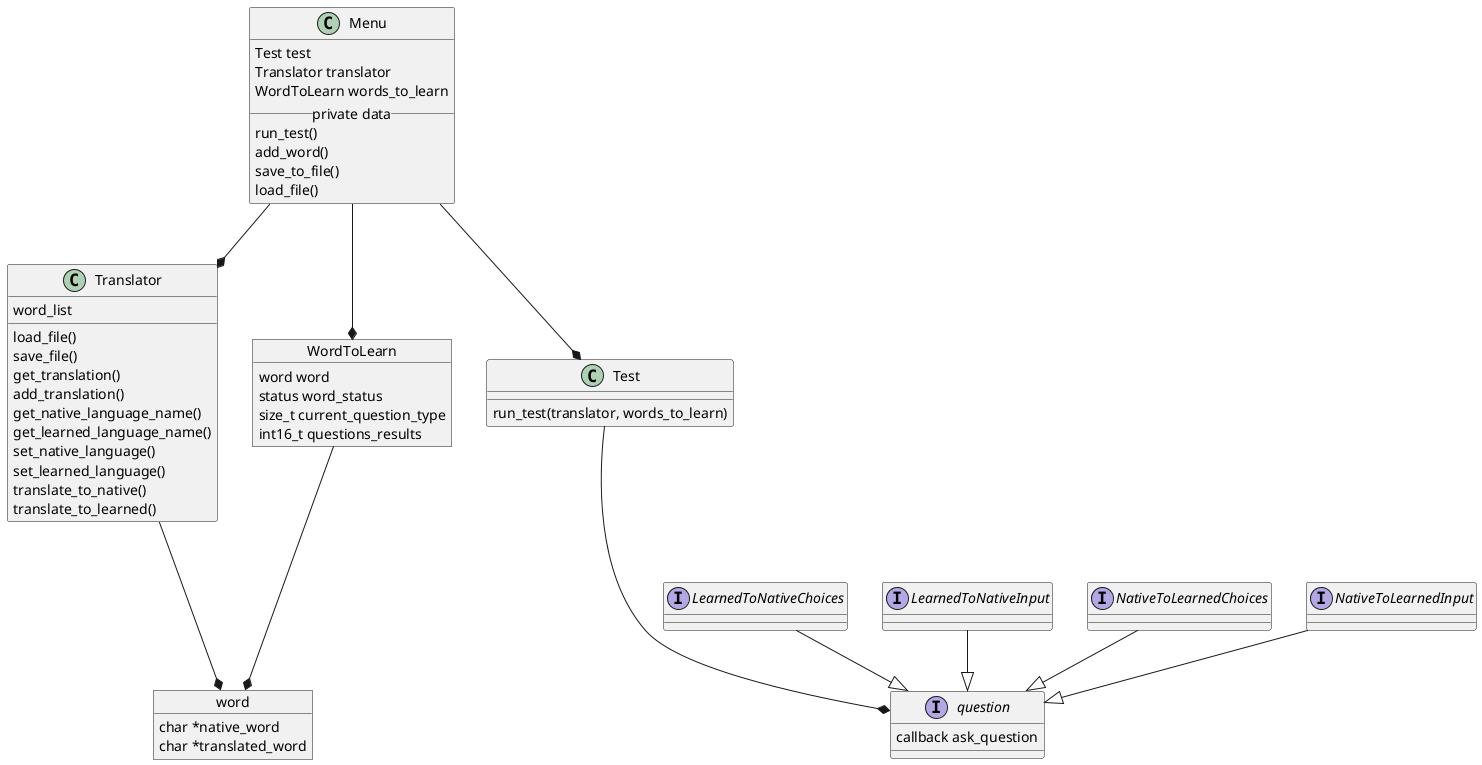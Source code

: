 @startuml

' Classes {{{

object word {
    char *native_word
    char *translated_word
}

class Translator {
    word_list

    load_file()
    save_file()
    get_translation()
    add_translation()
    get_native_language_name()
    get_learned_language_name()
    set_native_language()
    set_learned_language()
    translate_to_native()
    translate_to_learned()
}

' Questions {{{

interface question {
    callback ask_question
}

interface LearnedToNativeChoices {

}

interface LearnedToNativeInput {

}

interface NativeToLearnedChoices {

}

interface NativeToLearnedInput {

}
' Questions }}}

object WordToLearn {
    word word
    status word_status
    size_t current_question_type
    int16_t questions_results
}

class Test {
    run_test(translator, words_to_learn)
}

class Menu {
    Test test
    Translator translator
    WordToLearn words_to_learn
    __ private data __
    run_test()
    add_word()
    save_to_file()
    load_file()
}

' Classes }}}

' Connections {{{

' Questions {{{
LearnedToNativeChoices --|> question
LearnedToNativeInput --|> question
NativeToLearnedChoices --|> question
NativeToLearnedInput --|> question
' Questions }}}

Translator ---* word
WordToLearn ---* word

Test ---* question

Menu --* Test
Menu --* Translator
Menu --* WordToLearn

' Connections }}}

@enduml
